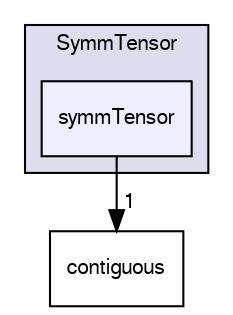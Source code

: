 digraph "src/OpenFOAM/primitives/SymmTensor/symmTensor" {
  bgcolor=transparent;
  compound=true
  node [ fontsize="10", fontname="FreeSans"];
  edge [ labelfontsize="10", labelfontname="FreeSans"];
  subgraph clusterdir_1dd80385453c5b0e9d626c2fdc4e90dc {
    graph [ bgcolor="#ddddee", pencolor="black", label="SymmTensor" fontname="FreeSans", fontsize="10", URL="dir_1dd80385453c5b0e9d626c2fdc4e90dc.html"]
  dir_1dfacc31a457b9e9bed8cd9ee06ee6cc [shape=box, label="symmTensor", style="filled", fillcolor="#eeeeff", pencolor="black", URL="dir_1dfacc31a457b9e9bed8cd9ee06ee6cc.html"];
  }
  dir_1b29830830533868fb04f0e807b2ad78 [shape=box label="contiguous" URL="dir_1b29830830533868fb04f0e807b2ad78.html"];
  dir_1dfacc31a457b9e9bed8cd9ee06ee6cc->dir_1b29830830533868fb04f0e807b2ad78 [headlabel="1", labeldistance=1.5 headhref="dir_002233_002166.html"];
}
